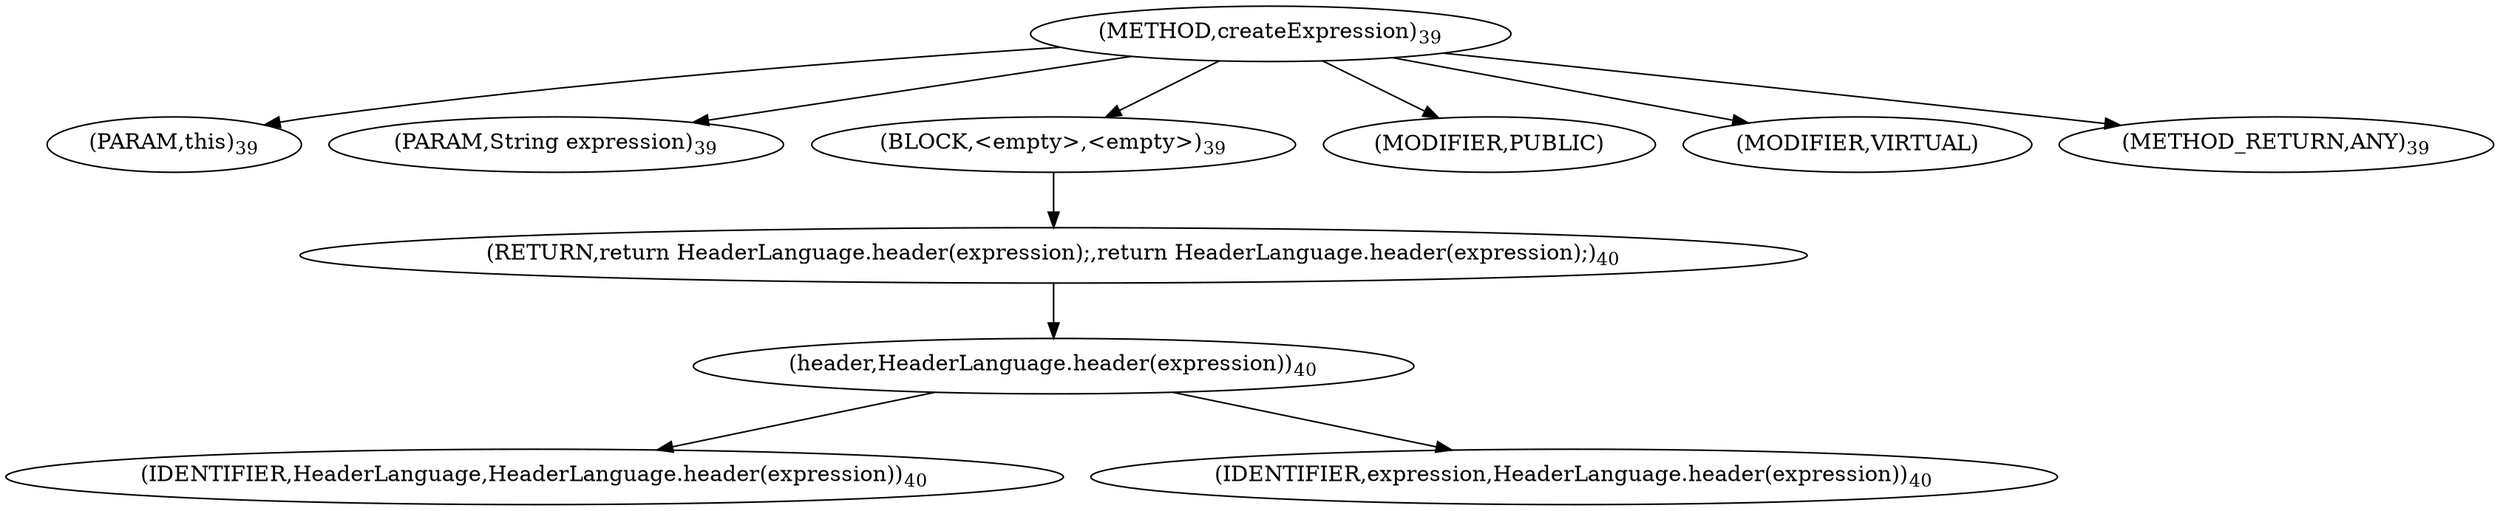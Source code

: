 digraph "createExpression" {  
"43" [label = <(METHOD,createExpression)<SUB>39</SUB>> ]
"44" [label = <(PARAM,this)<SUB>39</SUB>> ]
"45" [label = <(PARAM,String expression)<SUB>39</SUB>> ]
"46" [label = <(BLOCK,&lt;empty&gt;,&lt;empty&gt;)<SUB>39</SUB>> ]
"47" [label = <(RETURN,return HeaderLanguage.header(expression);,return HeaderLanguage.header(expression);)<SUB>40</SUB>> ]
"48" [label = <(header,HeaderLanguage.header(expression))<SUB>40</SUB>> ]
"49" [label = <(IDENTIFIER,HeaderLanguage,HeaderLanguage.header(expression))<SUB>40</SUB>> ]
"50" [label = <(IDENTIFIER,expression,HeaderLanguage.header(expression))<SUB>40</SUB>> ]
"51" [label = <(MODIFIER,PUBLIC)> ]
"52" [label = <(MODIFIER,VIRTUAL)> ]
"53" [label = <(METHOD_RETURN,ANY)<SUB>39</SUB>> ]
  "43" -> "44" 
  "43" -> "45" 
  "43" -> "46" 
  "43" -> "51" 
  "43" -> "52" 
  "43" -> "53" 
  "46" -> "47" 
  "47" -> "48" 
  "48" -> "49" 
  "48" -> "50" 
}

